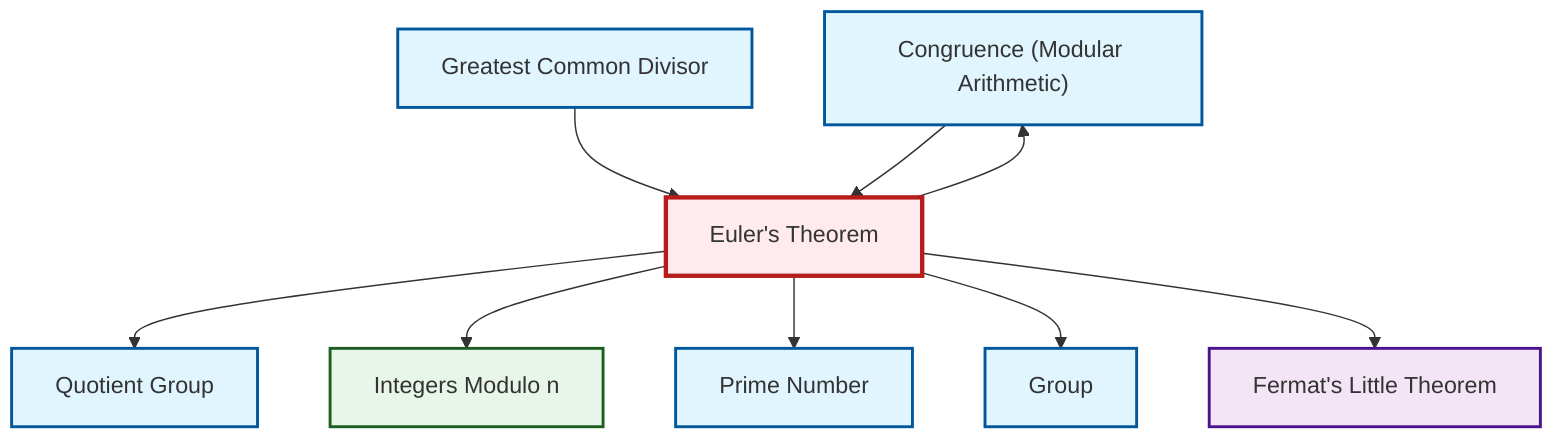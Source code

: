 graph TD
    classDef definition fill:#e1f5fe,stroke:#01579b,stroke-width:2px
    classDef theorem fill:#f3e5f5,stroke:#4a148c,stroke-width:2px
    classDef axiom fill:#fff3e0,stroke:#e65100,stroke-width:2px
    classDef example fill:#e8f5e9,stroke:#1b5e20,stroke-width:2px
    classDef current fill:#ffebee,stroke:#b71c1c,stroke-width:3px
    def-group["Group"]:::definition
    thm-fermat-little["Fermat's Little Theorem"]:::theorem
    ex-quotient-integers-mod-n["Integers Modulo n"]:::example
    def-congruence["Congruence (Modular Arithmetic)"]:::definition
    def-prime["Prime Number"]:::definition
    def-quotient-group["Quotient Group"]:::definition
    thm-euler["Euler's Theorem"]:::theorem
    def-gcd["Greatest Common Divisor"]:::definition
    def-gcd --> thm-euler
    thm-euler --> def-quotient-group
    thm-euler --> ex-quotient-integers-mod-n
    thm-euler --> def-prime
    thm-euler --> def-group
    thm-euler --> def-congruence
    thm-euler --> thm-fermat-little
    def-congruence --> thm-euler
    class thm-euler current